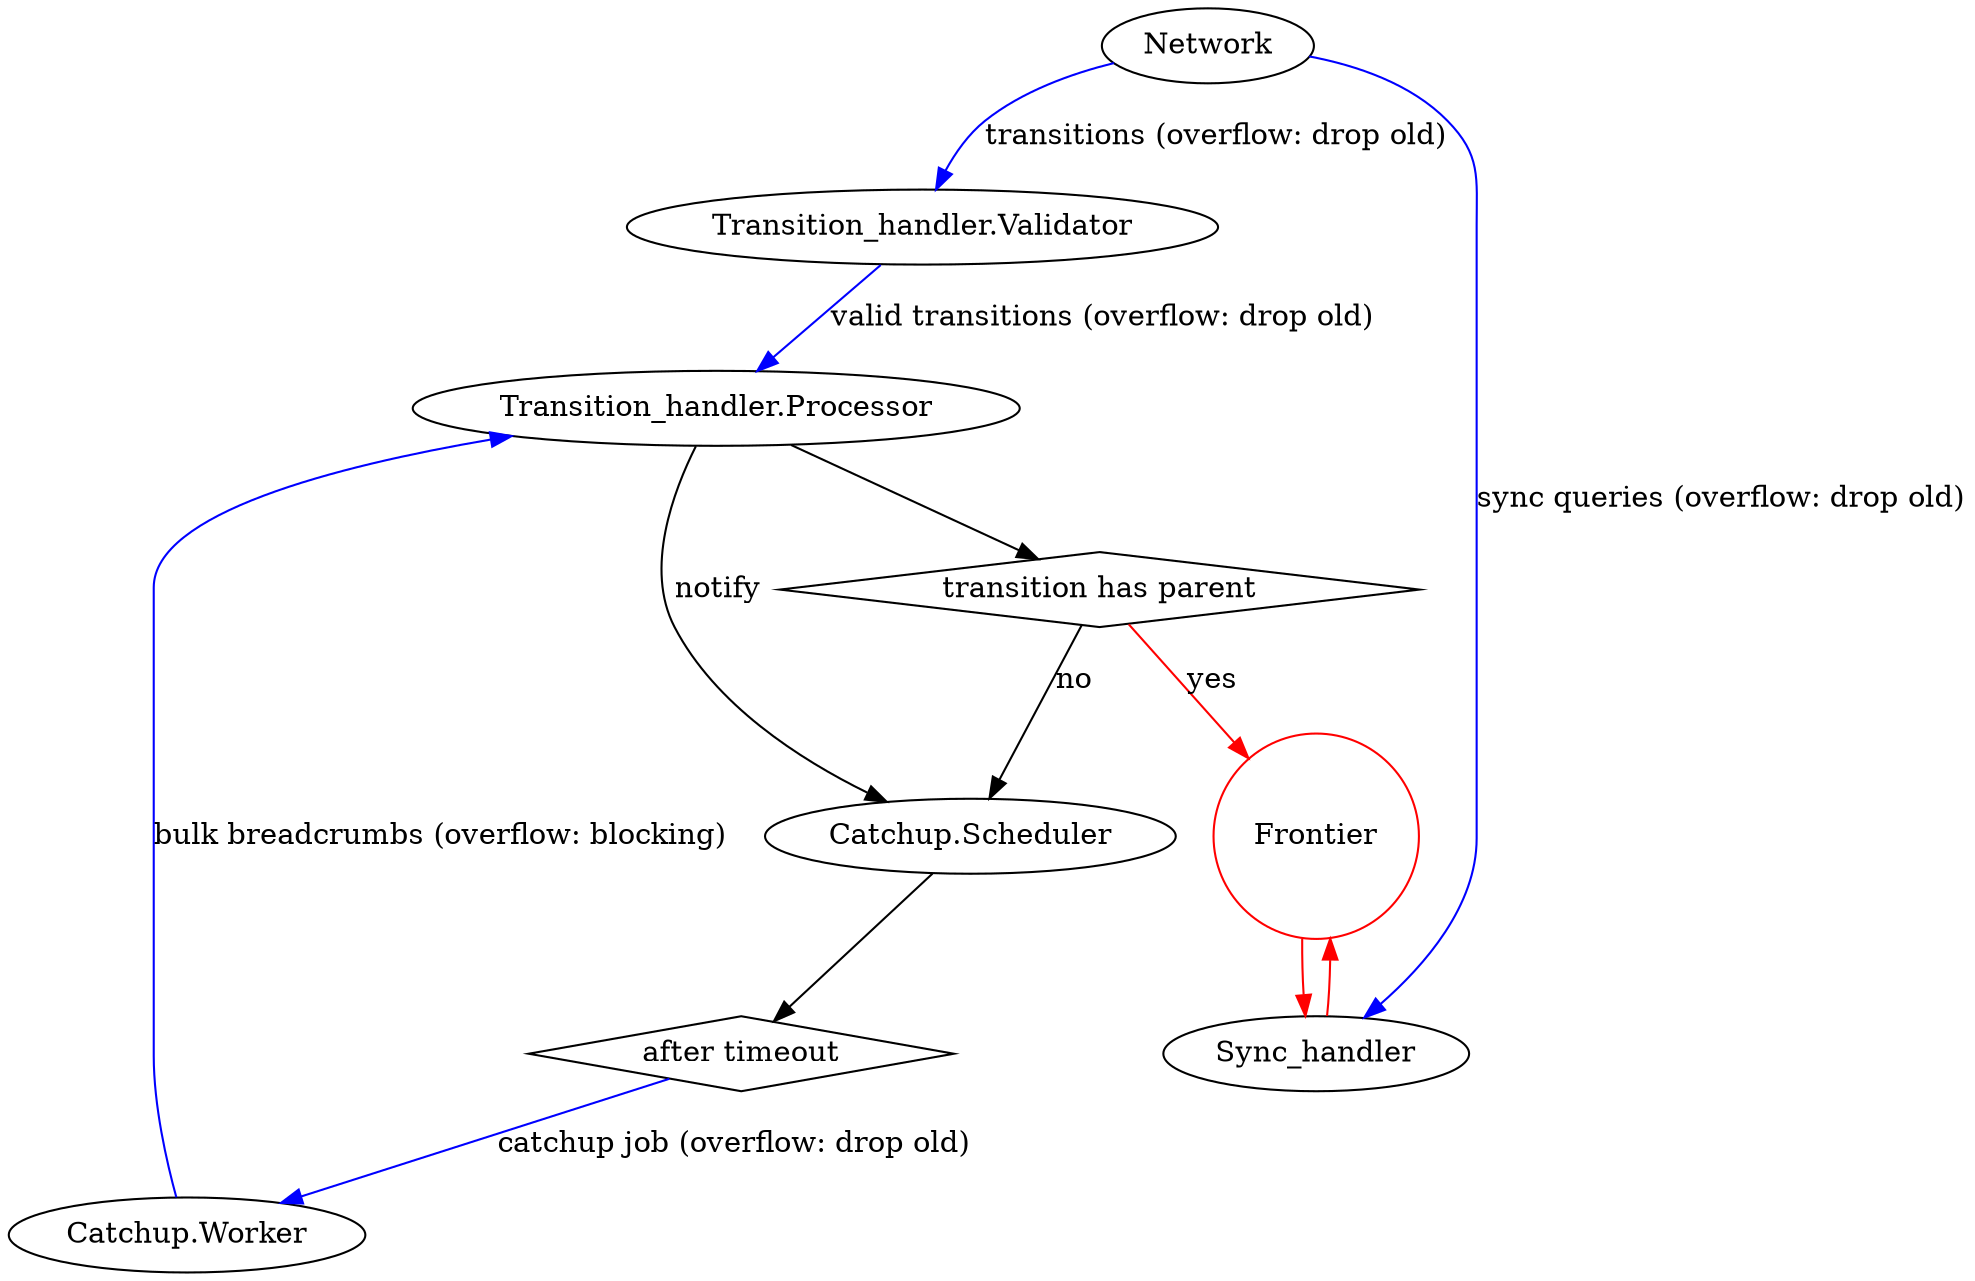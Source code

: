 digraph G {
  // rankdir=LR;

  Network -> "Transition_handler.Validator" [label="transitions (overflow: drop old)",color=blue];
  Network -> Sync_handler [label="sync queries (overflow: drop old)",color=blue];

  "transition has parent" [shape=diamond];
  "Transition_handler.Validator" -> "Transition_handler.Processor" [label="valid transitions (overflow: drop old)",color=blue];
  "Transition_handler.Processor" -> "transition has parent";
  "transition has parent" -> Frontier [label="yes",color=red];
  "transition has parent" -> "Catchup.Scheduler" [label="no"];
  "Transition_handler.Processor" -> "Catchup.Scheduler" [label="notify"];

  "after timeout" [shape=diamond];
  "Catchup.Scheduler" -> "after timeout";
  "after timeout" -> "Catchup.Worker" [label="catchup job (overflow: drop old)",color=blue];
  "Catchup.Worker" -> "Transition_handler.Processor" [label="bulk breadcrumbs (overflow: blocking)",color=blue];

  Frontier [shape=circle,color=red];
  Frontier -> Sync_handler [color=red];
  Sync_handler -> Frontier [color=red];
}
